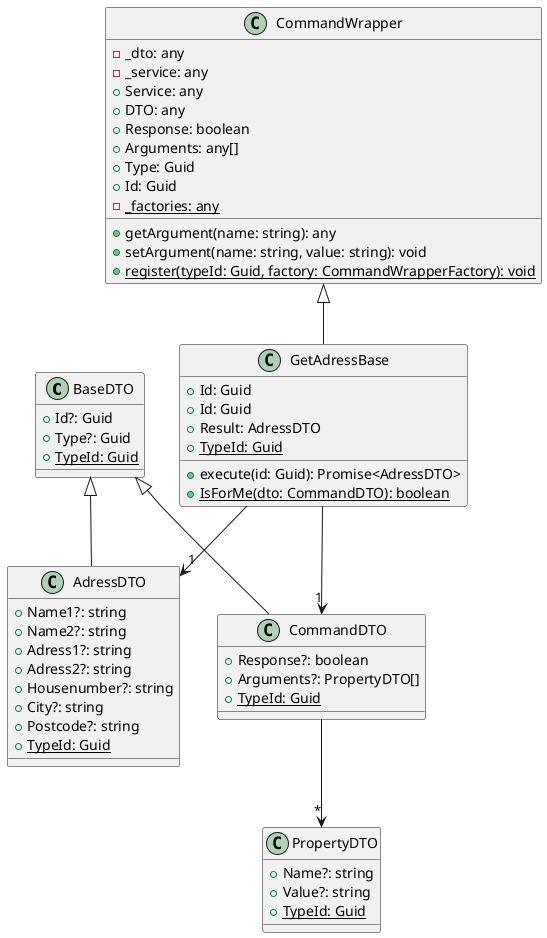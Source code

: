 @startuml
class BaseDTO {
    +Id?: Guid
    +Type?: Guid
    +{static} TypeId: Guid
}
class AdressDTO extends BaseDTO {
    +Name1?: string
    +Name2?: string
    +Adress1?: string
    +Adress2?: string
    +Housenumber?: string
    +City?: string
    +Postcode?: string
    +{static} TypeId: Guid
}
class CommandWrapper {
    -_dto: any
    -_service: any
    +Service: any
    +DTO: any
    +Response: boolean
    +Arguments: any[]
    +Type: Guid
    +Id: Guid
    +getArgument(name: string): any
    +setArgument(name: string, value: string): void
    -{static} _factories: any
    +{static} register(typeId: Guid, factory: CommandWrapperFactory): void
}
class PropertyDTO {
    +Name?: string
    +Value?: string
    +{static} TypeId: Guid
}
class CommandDTO extends BaseDTO {
    +Response?: boolean
    +Arguments?: PropertyDTO[]
    +{static} TypeId: Guid
}
class GetAdressBase extends CommandWrapper {
    +Id: Guid
    +Id: Guid
    +Result: AdressDTO
    +execute(id: Guid): Promise<AdressDTO>
    +{static} TypeId: Guid
    +{static} IsForMe(dto: CommandDTO): boolean
}
CommandDTO --> "*" PropertyDTO
GetAdressBase --> "1" AdressDTO
GetAdressBase --> "1" CommandDTO
@enduml